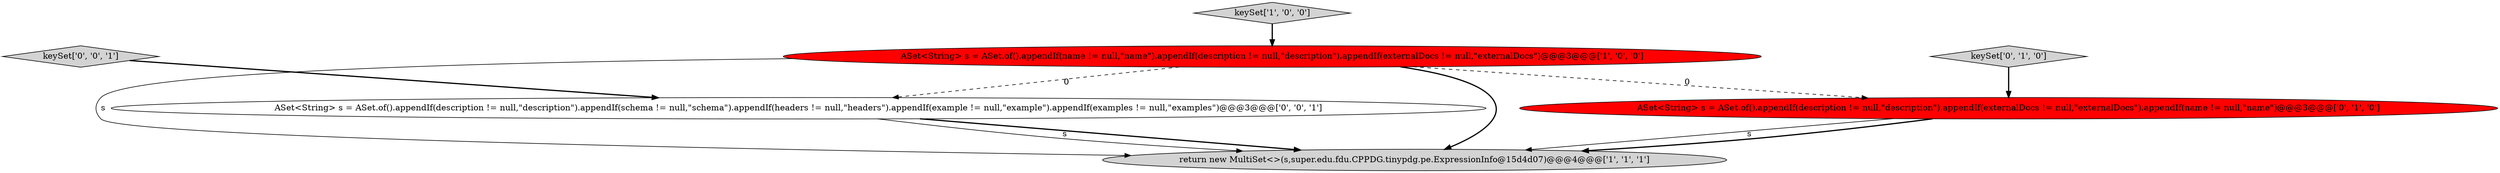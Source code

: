 digraph {
0 [style = filled, label = "return new MultiSet<>(s,super.edu.fdu.CPPDG.tinypdg.pe.ExpressionInfo@15d4d07)@@@4@@@['1', '1', '1']", fillcolor = lightgray, shape = ellipse image = "AAA0AAABBB1BBB"];
3 [style = filled, label = "keySet['0', '1', '0']", fillcolor = lightgray, shape = diamond image = "AAA0AAABBB2BBB"];
2 [style = filled, label = "ASet<String> s = ASet.of().appendIf(name != null,\"name\").appendIf(description != null,\"description\").appendIf(externalDocs != null,\"externalDocs\")@@@3@@@['1', '0', '0']", fillcolor = red, shape = ellipse image = "AAA1AAABBB1BBB"];
6 [style = filled, label = "keySet['0', '0', '1']", fillcolor = lightgray, shape = diamond image = "AAA0AAABBB3BBB"];
5 [style = filled, label = "ASet<String> s = ASet.of().appendIf(description != null,\"description\").appendIf(schema != null,\"schema\").appendIf(headers != null,\"headers\").appendIf(example != null,\"example\").appendIf(examples != null,\"examples\")@@@3@@@['0', '0', '1']", fillcolor = white, shape = ellipse image = "AAA0AAABBB3BBB"];
4 [style = filled, label = "ASet<String> s = ASet.of().appendIf(description != null,\"description\").appendIf(externalDocs != null,\"externalDocs\").appendIf(name != null,\"name\")@@@3@@@['0', '1', '0']", fillcolor = red, shape = ellipse image = "AAA1AAABBB2BBB"];
1 [style = filled, label = "keySet['1', '0', '0']", fillcolor = lightgray, shape = diamond image = "AAA0AAABBB1BBB"];
2->0 [style = solid, label="s"];
4->0 [style = solid, label="s"];
6->5 [style = bold, label=""];
2->5 [style = dashed, label="0"];
1->2 [style = bold, label=""];
2->0 [style = bold, label=""];
5->0 [style = bold, label=""];
3->4 [style = bold, label=""];
5->0 [style = solid, label="s"];
4->0 [style = bold, label=""];
2->4 [style = dashed, label="0"];
}
